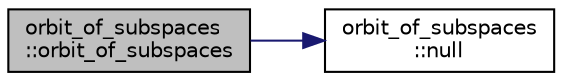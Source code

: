 digraph "orbit_of_subspaces::orbit_of_subspaces"
{
  edge [fontname="Helvetica",fontsize="10",labelfontname="Helvetica",labelfontsize="10"];
  node [fontname="Helvetica",fontsize="10",shape=record];
  rankdir="LR";
  Node0 [label="orbit_of_subspaces\l::orbit_of_subspaces",height=0.2,width=0.4,color="black", fillcolor="grey75", style="filled", fontcolor="black"];
  Node0 -> Node1 [color="midnightblue",fontsize="10",style="solid",fontname="Helvetica"];
  Node1 [label="orbit_of_subspaces\l::null",height=0.2,width=0.4,color="black", fillcolor="white", style="filled",URL="$d5/d64/classorbit__of__subspaces.html#a2171f35b76e2c067abf69d07e2bce04b"];
}
